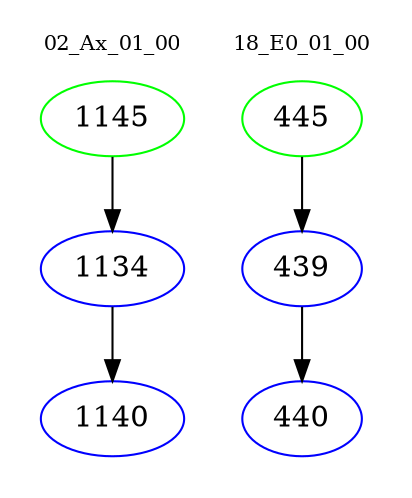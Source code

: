 digraph{
subgraph cluster_0 {
color = white
label = "02_Ax_01_00";
fontsize=10;
T0_1145 [label="1145", color="green"]
T0_1145 -> T0_1134 [color="black"]
T0_1134 [label="1134", color="blue"]
T0_1134 -> T0_1140 [color="black"]
T0_1140 [label="1140", color="blue"]
}
subgraph cluster_1 {
color = white
label = "18_E0_01_00";
fontsize=10;
T1_445 [label="445", color="green"]
T1_445 -> T1_439 [color="black"]
T1_439 [label="439", color="blue"]
T1_439 -> T1_440 [color="black"]
T1_440 [label="440", color="blue"]
}
}
